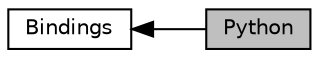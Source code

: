 digraph "Python"
{
  edge [fontname="Helvetica",fontsize="10",labelfontname="Helvetica",labelfontsize="10"];
  node [fontname="Helvetica",fontsize="10",shape=record];
  rankdir=LR;
  Node0 [label="Python",height=0.2,width=0.4,color="black", fillcolor="grey75", style="filled", fontcolor="black"];
  Node1 [label="Bindings",height=0.2,width=0.4,color="black", fillcolor="white", style="filled",URL="$group__bindings.html"];
  Node1->Node0 [shape=plaintext, dir="back", style="solid"];
}
